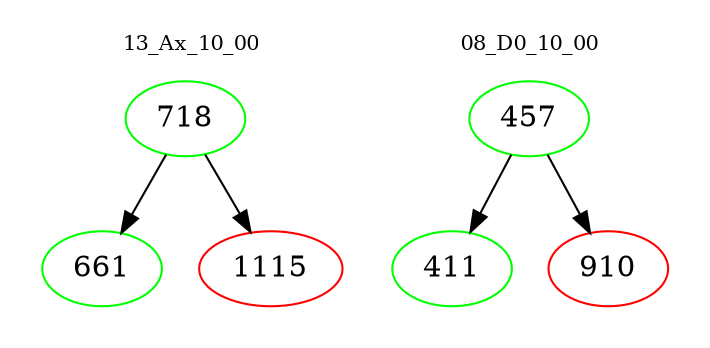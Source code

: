 digraph{
subgraph cluster_0 {
color = white
label = "13_Ax_10_00";
fontsize=10;
T0_718 [label="718", color="green"]
T0_718 -> T0_661 [color="black"]
T0_661 [label="661", color="green"]
T0_718 -> T0_1115 [color="black"]
T0_1115 [label="1115", color="red"]
}
subgraph cluster_1 {
color = white
label = "08_D0_10_00";
fontsize=10;
T1_457 [label="457", color="green"]
T1_457 -> T1_411 [color="black"]
T1_411 [label="411", color="green"]
T1_457 -> T1_910 [color="black"]
T1_910 [label="910", color="red"]
}
}
